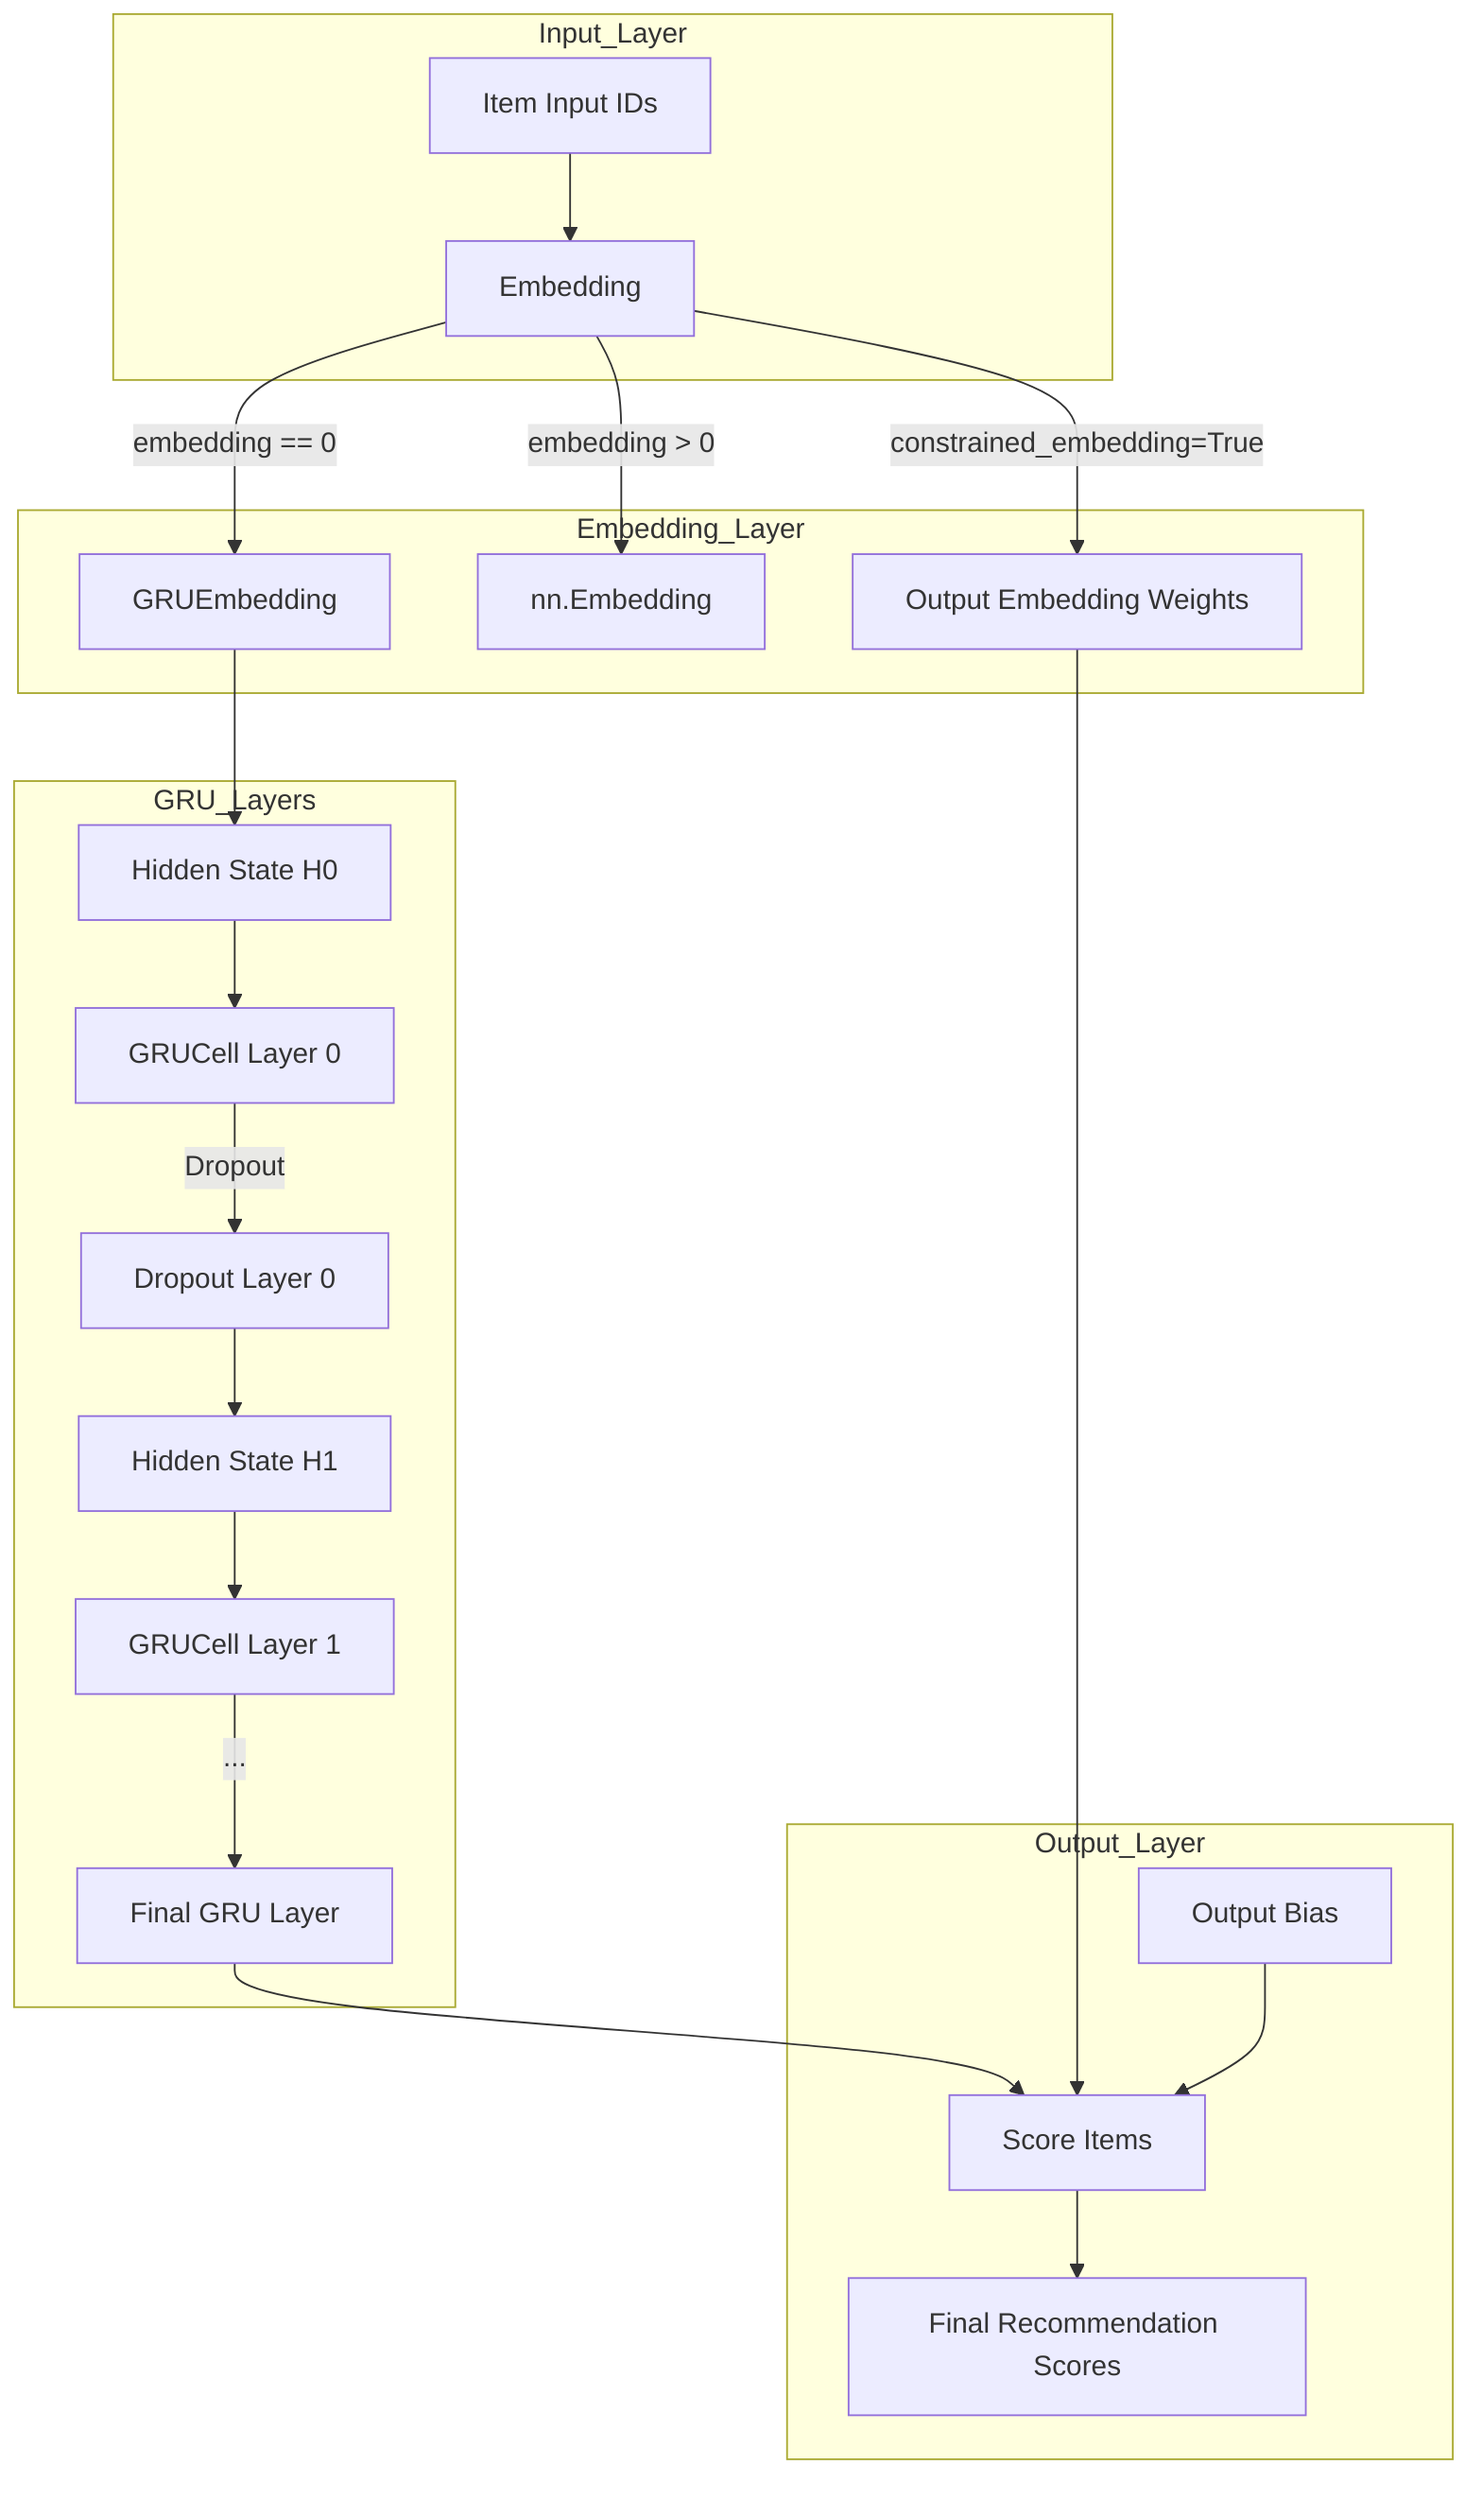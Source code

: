 graph TD
    subgraph Input_Layer
        X[Item Input IDs] --> Embedding
    end

    subgraph Embedding_Layer
        Embedding -->|constrained_embedding=True| Wy_E[Output Embedding Weights]
        Embedding -->|embedding > 0| EmbeddingLayer[nn.Embedding]
        Embedding -->|embedding == 0| GRUEmbedding
    end

    subgraph GRU_Layers
        GRUEmbedding --> H0_HiddenState[Hidden State H0]
        H0_HiddenState --> GRU0[GRUCell Layer 0]
        GRU0 -->|Dropout| D0[Dropout Layer 0]
        D0 --> H1_HiddenState[Hidden State H1]
        H1_HiddenState --> GRU1[GRUCell Layer 1]
        GRU1 -->|...| GRUN[Final GRU Layer]
    end

    subgraph Output_Layer
        GRUN --> ScoreItems[Score Items]
        Wy_E --> ScoreItems
        By[Output Bias] --> ScoreItems
        ScoreItems --> R[Final Recommendation Scores]
    end